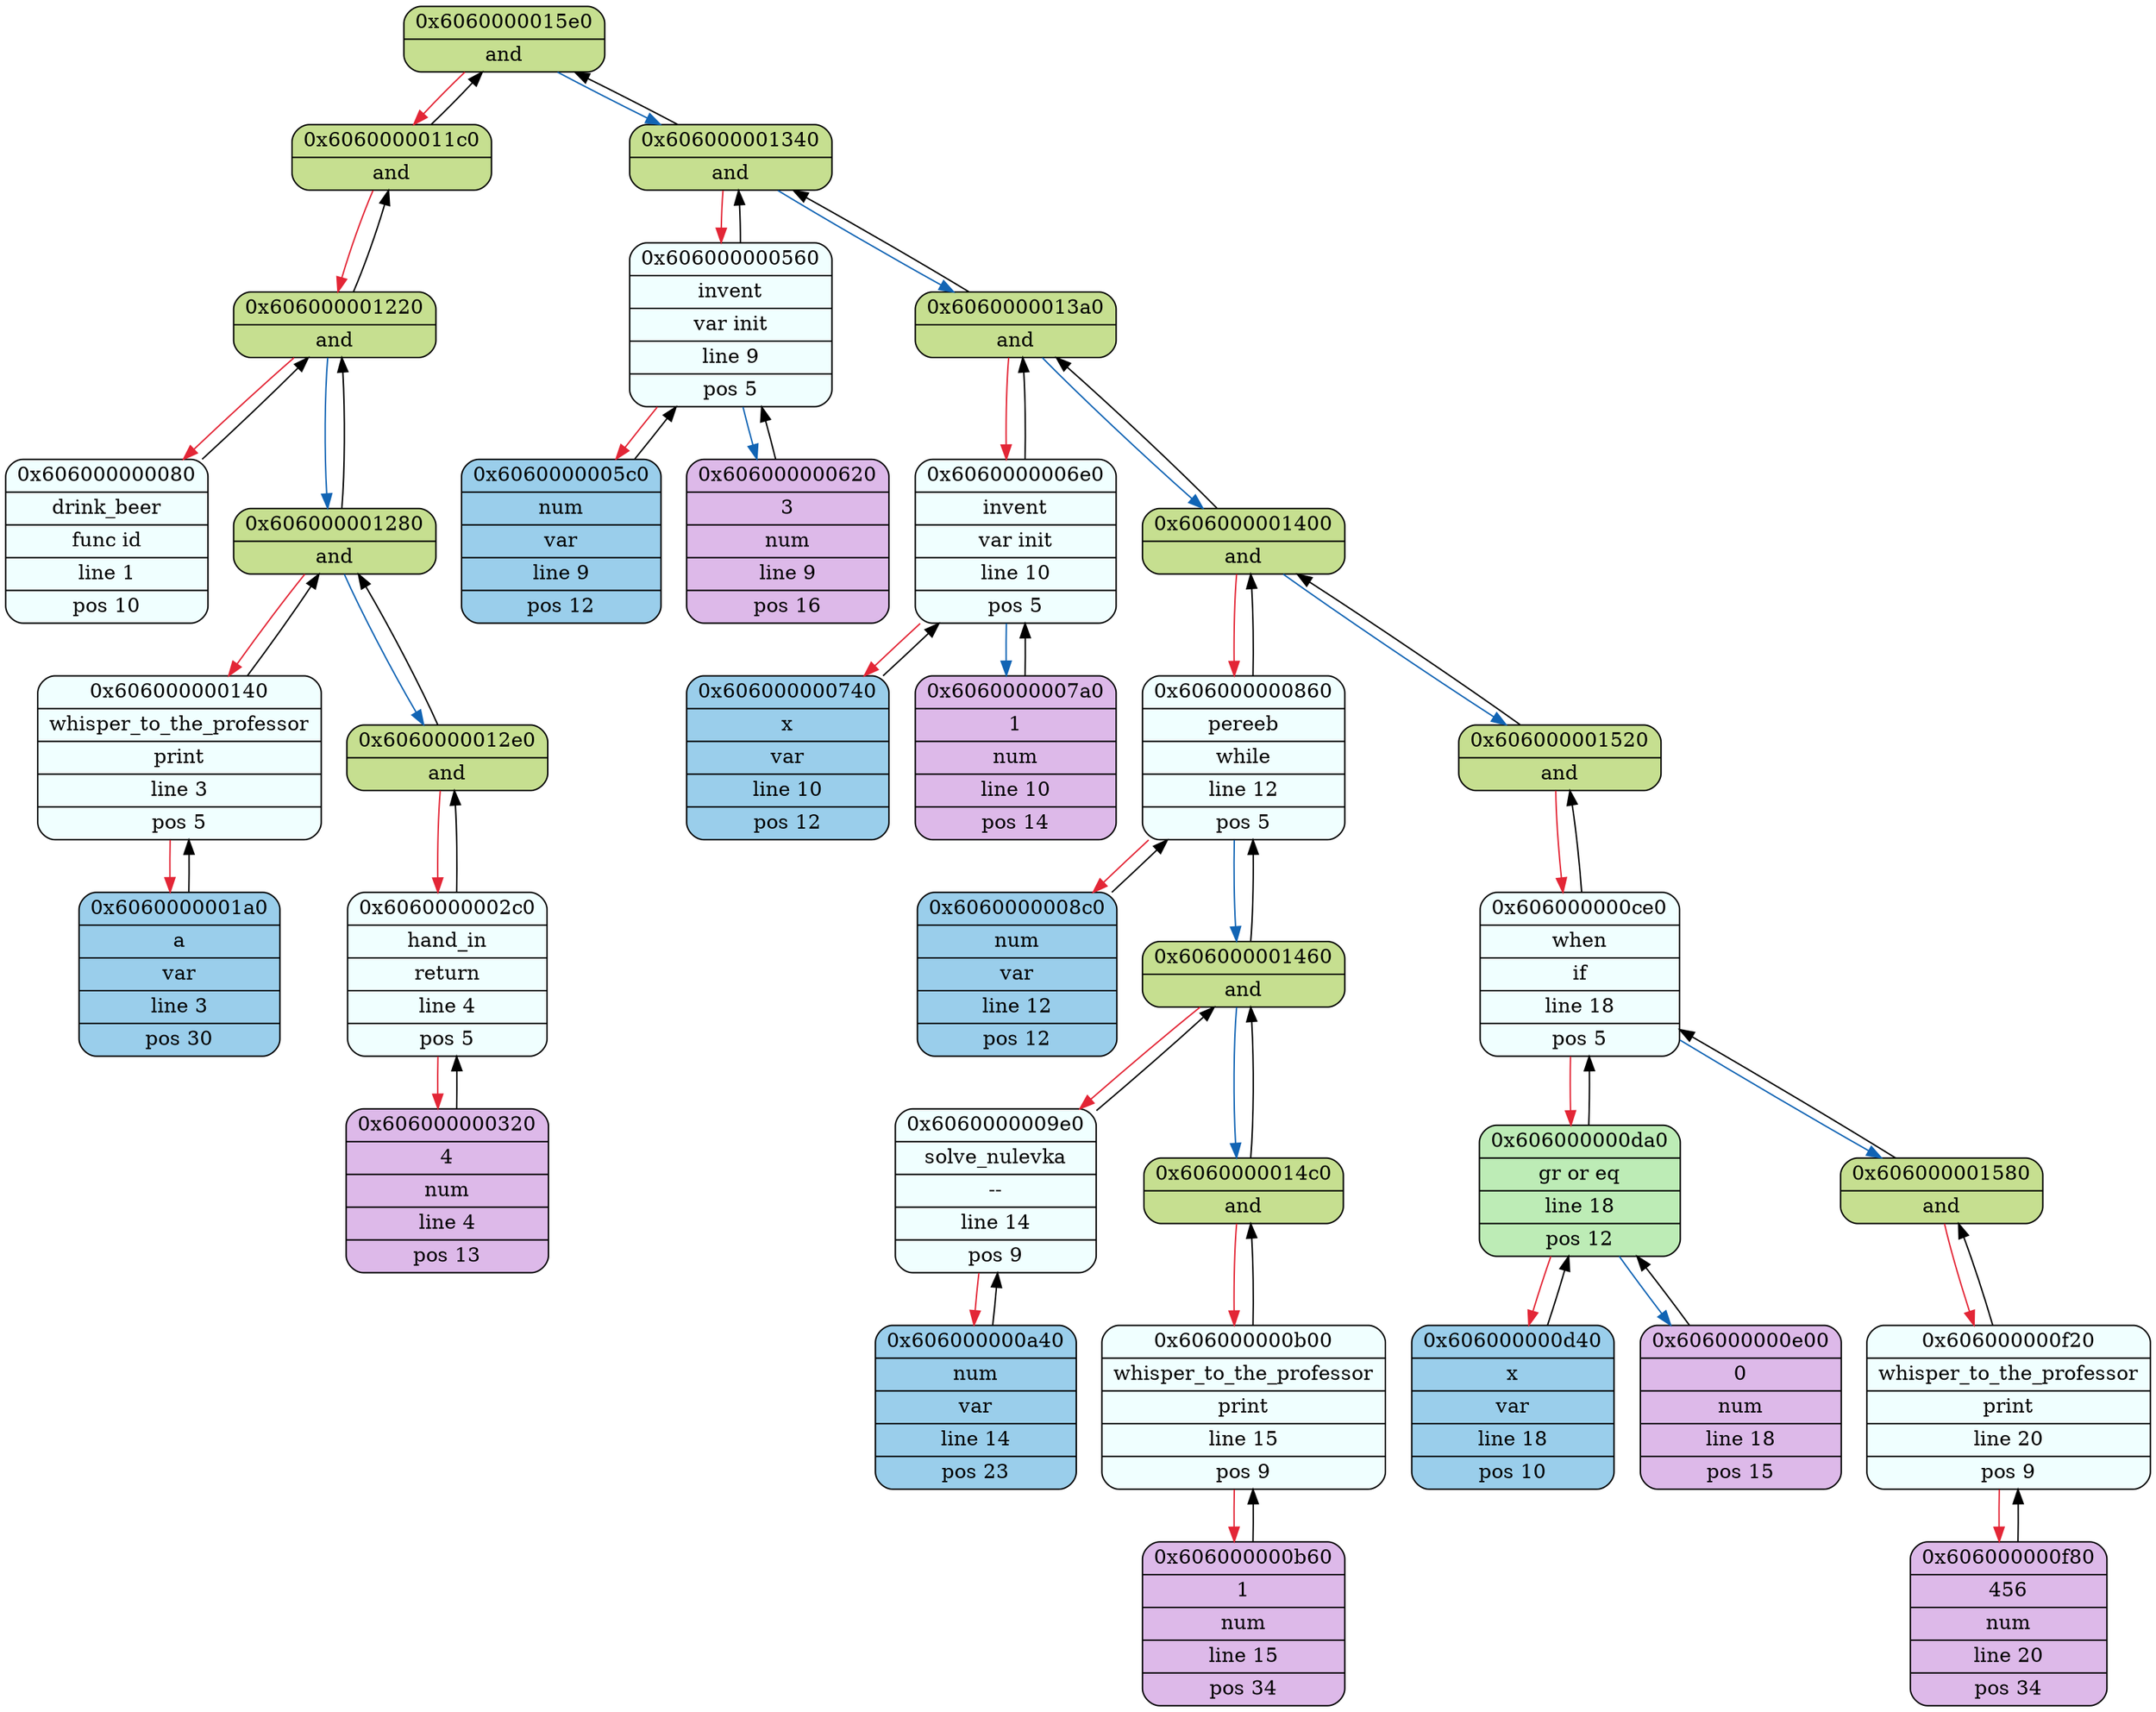 digraph
{
    node_0x6060000015e0[shape = Mrecord, label = "{{0x6060000015e0} | {and}}", style = "filled", fillcolor = "#C6DF90"];
    node_0x6060000011c0[shape = Mrecord, label = "{{0x6060000011c0} | {and}}", style = "filled", fillcolor = "#C6DF90"];
    node_0x606000001220[shape = Mrecord, label = "{{0x606000001220} | {and}}", style = "filled", fillcolor = "#C6DF90"];
    node_0x606000000080[shape = Mrecord, label = "{{0x606000000080} | {drink_beer} | {func id} | {line 1} | {pos 10}}", style = "filled", fillcolor = "#F0FFFF"];
    node_0x606000001280[shape = Mrecord, label = "{{0x606000001280} | {and}}", style = "filled", fillcolor = "#C6DF90"];
    node_0x606000000140[shape = Mrecord, label = "{{0x606000000140} | {whisper_to_the_professor} | {print} | {line 3} | {pos 5}}", style = "filled", fillcolor = "#F0FFFF"];
    node_0x6060000001a0[shape = Mrecord, label = "{{0x6060000001a0} | {a} | {var} | {line 3} | {pos 30}}", style = "filled", fillcolor = "#9ACEEB"];
    node_0x6060000012e0[shape = Mrecord, label = "{{0x6060000012e0} | {and}}", style = "filled", fillcolor = "#C6DF90"];
    node_0x6060000002c0[shape = Mrecord, label = "{{0x6060000002c0} | {hand_in} | {return} | {line 4} | {pos 5}}", style = "filled", fillcolor = "#F0FFFF"];
    node_0x606000000320[shape = Mrecord, label = "{{0x606000000320} | {4} | {num} | {line 4} | {pos 13}}", style = "filled", fillcolor = "#DDB9E9"];
    node_0x606000001340[shape = Mrecord, label = "{{0x606000001340} | {and}}", style = "filled", fillcolor = "#C6DF90"];
    node_0x606000000560[shape = Mrecord, label = "{{0x606000000560} | {invent} | {var init} | {line 9} | {pos 5}}", style = "filled", fillcolor = "#F0FFFF"];
    node_0x6060000005c0[shape = Mrecord, label = "{{0x6060000005c0} | {num} | {var} | {line 9} | {pos 12}}", style = "filled", fillcolor = "#9ACEEB"];
    node_0x606000000620[shape = Mrecord, label = "{{0x606000000620} | {3} | {num} | {line 9} | {pos 16}}", style = "filled", fillcolor = "#DDB9E9"];
    node_0x6060000013a0[shape = Mrecord, label = "{{0x6060000013a0} | {and}}", style = "filled", fillcolor = "#C6DF90"];
    node_0x6060000006e0[shape = Mrecord, label = "{{0x6060000006e0} | {invent} | {var init} | {line 10} | {pos 5}}", style = "filled", fillcolor = "#F0FFFF"];
    node_0x606000000740[shape = Mrecord, label = "{{0x606000000740} | {x} | {var} | {line 10} | {pos 12}}", style = "filled", fillcolor = "#9ACEEB"];
    node_0x6060000007a0[shape = Mrecord, label = "{{0x6060000007a0} | {1} | {num} | {line 10} | {pos 14}}", style = "filled", fillcolor = "#DDB9E9"];
    node_0x606000001400[shape = Mrecord, label = "{{0x606000001400} | {and}}", style = "filled", fillcolor = "#C6DF90"];
    node_0x606000000860[shape = Mrecord, label = "{{0x606000000860} | {pereeb} | {while} | {line 12} | {pos 5}}", style = "filled", fillcolor = "#F0FFFF"];
    node_0x6060000008c0[shape = Mrecord, label = "{{0x6060000008c0} | {num} | {var} | {line 12} | {pos 12}}", style = "filled", fillcolor = "#9ACEEB"];
    node_0x606000001460[shape = Mrecord, label = "{{0x606000001460} | {and}}", style = "filled", fillcolor = "#C6DF90"];
    node_0x6060000009e0[shape = Mrecord, label = "{{0x6060000009e0} | {solve_nulevka} | {--} | {line 14} | {pos 9}}", style = "filled", fillcolor = "#F0FFFF"];
    node_0x606000000a40[shape = Mrecord, label = "{{0x606000000a40} | {num} | {var} | {line 14} | {pos 23}}", style = "filled", fillcolor = "#9ACEEB"];
    node_0x6060000014c0[shape = Mrecord, label = "{{0x6060000014c0} | {and}}", style = "filled", fillcolor = "#C6DF90"];
    node_0x606000000b00[shape = Mrecord, label = "{{0x606000000b00} | {whisper_to_the_professor} | {print} | {line 15} | {pos 9}}", style = "filled", fillcolor = "#F0FFFF"];
    node_0x606000000b60[shape = Mrecord, label = "{{0x606000000b60} | {1} | {num} | {line 15} | {pos 34}}", style = "filled", fillcolor = "#DDB9E9"];
    node_0x606000001520[shape = Mrecord, label = "{{0x606000001520} | {and}}", style = "filled", fillcolor = "#C6DF90"];
    node_0x606000000ce0[shape = Mrecord, label = "{{0x606000000ce0} | {when} | {if} | {line 18} | {pos 5}}", style = "filled", fillcolor = "#F0FFFF"];
    node_0x606000000da0[shape = Mrecord, label = "{{0x606000000da0} | {gr or eq} | {line 18} | {pos 12}}", style = "filled", fillcolor = "#BDECB6"];
    node_0x606000000d40[shape = Mrecord, label = "{{0x606000000d40} | {x} | {var} | {line 18} | {pos 10}}", style = "filled", fillcolor = "#9ACEEB"];
    node_0x606000000e00[shape = Mrecord, label = "{{0x606000000e00} | {0} | {num} | {line 18} | {pos 15}}", style = "filled", fillcolor = "#DDB9E9"];
    node_0x606000001580[shape = Mrecord, label = "{{0x606000001580} | {and}}", style = "filled", fillcolor = "#C6DF90"];
    node_0x606000000f20[shape = Mrecord, label = "{{0x606000000f20} | {whisper_to_the_professor} | {print} | {line 20} | {pos 9}}", style = "filled", fillcolor = "#F0FFFF"];
    node_0x606000000f80[shape = Mrecord, label = "{{0x606000000f80} | {456} | {num} | {line 20} | {pos 34}}", style = "filled", fillcolor = "#DDB9E9"];
    node_0x6060000011c0->node_0x6060000015e0 [color = "#000000"];
    node_0x6060000015e0->node_0x6060000011c0 [color = "#E32636"];
    node_0x606000001220->node_0x6060000011c0 [color = "#000000"];
    node_0x6060000011c0->node_0x606000001220 [color = "#E32636"];
    node_0x606000000080->node_0x606000001220 [color = "#000000"];
    node_0x606000001220->node_0x606000000080 [color = "#E32636"];
    node_0x606000001280->node_0x606000001220 [color = "#000000"];
    node_0x606000001220->node_0x606000001280 [color = "#1164B4"];
    node_0x606000000140->node_0x606000001280 [color = "#000000"];
    node_0x606000001280->node_0x606000000140 [color = "#E32636"];
    node_0x6060000001a0->node_0x606000000140 [color = "#000000"];
    node_0x606000000140->node_0x6060000001a0 [color = "#E32636"];
    node_0x6060000012e0->node_0x606000001280 [color = "#000000"];
    node_0x606000001280->node_0x6060000012e0 [color = "#1164B4"];
    node_0x6060000002c0->node_0x6060000012e0 [color = "#000000"];
    node_0x6060000012e0->node_0x6060000002c0 [color = "#E32636"];
    node_0x606000000320->node_0x6060000002c0 [color = "#000000"];
    node_0x6060000002c0->node_0x606000000320 [color = "#E32636"];
    node_0x606000001340->node_0x6060000015e0 [color = "#000000"];
    node_0x6060000015e0->node_0x606000001340 [color = "#1164B4"];
    node_0x606000000560->node_0x606000001340 [color = "#000000"];
    node_0x606000001340->node_0x606000000560 [color = "#E32636"];
    node_0x6060000005c0->node_0x606000000560 [color = "#000000"];
    node_0x606000000560->node_0x6060000005c0 [color = "#E32636"];
    node_0x606000000620->node_0x606000000560 [color = "#000000"];
    node_0x606000000560->node_0x606000000620 [color = "#1164B4"];
    node_0x6060000013a0->node_0x606000001340 [color = "#000000"];
    node_0x606000001340->node_0x6060000013a0 [color = "#1164B4"];
    node_0x6060000006e0->node_0x6060000013a0 [color = "#000000"];
    node_0x6060000013a0->node_0x6060000006e0 [color = "#E32636"];
    node_0x606000000740->node_0x6060000006e0 [color = "#000000"];
    node_0x6060000006e0->node_0x606000000740 [color = "#E32636"];
    node_0x6060000007a0->node_0x6060000006e0 [color = "#000000"];
    node_0x6060000006e0->node_0x6060000007a0 [color = "#1164B4"];
    node_0x606000001400->node_0x6060000013a0 [color = "#000000"];
    node_0x6060000013a0->node_0x606000001400 [color = "#1164B4"];
    node_0x606000000860->node_0x606000001400 [color = "#000000"];
    node_0x606000001400->node_0x606000000860 [color = "#E32636"];
    node_0x6060000008c0->node_0x606000000860 [color = "#000000"];
    node_0x606000000860->node_0x6060000008c0 [color = "#E32636"];
    node_0x606000001460->node_0x606000000860 [color = "#000000"];
    node_0x606000000860->node_0x606000001460 [color = "#1164B4"];
    node_0x6060000009e0->node_0x606000001460 [color = "#000000"];
    node_0x606000001460->node_0x6060000009e0 [color = "#E32636"];
    node_0x606000000a40->node_0x6060000009e0 [color = "#000000"];
    node_0x6060000009e0->node_0x606000000a40 [color = "#E32636"];
    node_0x6060000014c0->node_0x606000001460 [color = "#000000"];
    node_0x606000001460->node_0x6060000014c0 [color = "#1164B4"];
    node_0x606000000b00->node_0x6060000014c0 [color = "#000000"];
    node_0x6060000014c0->node_0x606000000b00 [color = "#E32636"];
    node_0x606000000b60->node_0x606000000b00 [color = "#000000"];
    node_0x606000000b00->node_0x606000000b60 [color = "#E32636"];
    node_0x606000001520->node_0x606000001400 [color = "#000000"];
    node_0x606000001400->node_0x606000001520 [color = "#1164B4"];
    node_0x606000000ce0->node_0x606000001520 [color = "#000000"];
    node_0x606000001520->node_0x606000000ce0 [color = "#E32636"];
    node_0x606000000da0->node_0x606000000ce0 [color = "#000000"];
    node_0x606000000ce0->node_0x606000000da0 [color = "#E32636"];
    node_0x606000000d40->node_0x606000000da0 [color = "#000000"];
    node_0x606000000da0->node_0x606000000d40 [color = "#E32636"];
    node_0x606000000e00->node_0x606000000da0 [color = "#000000"];
    node_0x606000000da0->node_0x606000000e00 [color = "#1164B4"];
    node_0x606000001580->node_0x606000000ce0 [color = "#000000"];
    node_0x606000000ce0->node_0x606000001580 [color = "#1164B4"];
    node_0x606000000f20->node_0x606000001580 [color = "#000000"];
    node_0x606000001580->node_0x606000000f20 [color = "#E32636"];
    node_0x606000000f80->node_0x606000000f20 [color = "#000000"];
    node_0x606000000f20->node_0x606000000f80 [color = "#E32636"];
}